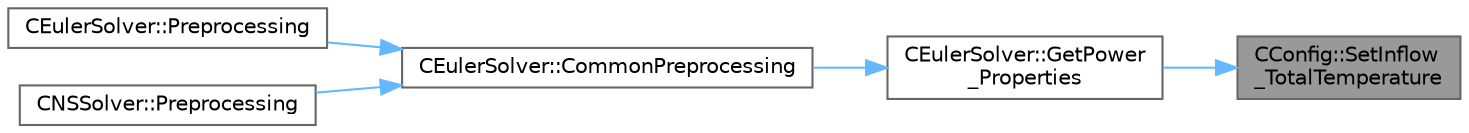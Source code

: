 digraph "CConfig::SetInflow_TotalTemperature"
{
 // LATEX_PDF_SIZE
  bgcolor="transparent";
  edge [fontname=Helvetica,fontsize=10,labelfontname=Helvetica,labelfontsize=10];
  node [fontname=Helvetica,fontsize=10,shape=box,height=0.2,width=0.4];
  rankdir="RL";
  Node1 [id="Node000001",label="CConfig::SetInflow\l_TotalTemperature",height=0.2,width=0.4,color="gray40", fillcolor="grey60", style="filled", fontcolor="black",tooltip="Set the fan face total temperature at an engine inflow boundary."];
  Node1 -> Node2 [id="edge1_Node000001_Node000002",dir="back",color="steelblue1",style="solid",tooltip=" "];
  Node2 [id="Node000002",label="CEulerSolver::GetPower\l_Properties",height=0.2,width=0.4,color="grey40", fillcolor="white", style="filled",URL="$classCEulerSolver.html#ad8b538a82e5a7a7e3903ec29954b1d07",tooltip="Compute the Fan face Mach number."];
  Node2 -> Node3 [id="edge2_Node000002_Node000003",dir="back",color="steelblue1",style="solid",tooltip=" "];
  Node3 [id="Node000003",label="CEulerSolver::CommonPreprocessing",height=0.2,width=0.4,color="grey40", fillcolor="white", style="filled",URL="$classCEulerSolver.html#a0d6f93feba8d6aad18edf3594213042b",tooltip="Preprocessing actions common to the Euler and NS solvers."];
  Node3 -> Node4 [id="edge3_Node000003_Node000004",dir="back",color="steelblue1",style="solid",tooltip=" "];
  Node4 [id="Node000004",label="CEulerSolver::Preprocessing",height=0.2,width=0.4,color="grey40", fillcolor="white", style="filled",URL="$classCEulerSolver.html#ab08b6aa95648e7ab973f9f247fe54b31",tooltip="Compute primitive variables and their gradients."];
  Node3 -> Node5 [id="edge4_Node000003_Node000005",dir="back",color="steelblue1",style="solid",tooltip=" "];
  Node5 [id="Node000005",label="CNSSolver::Preprocessing",height=0.2,width=0.4,color="grey40", fillcolor="white", style="filled",URL="$classCNSSolver.html#af83e7cb773797239cdc98fc4d202d32f",tooltip="Restart residual and compute gradients."];
}
